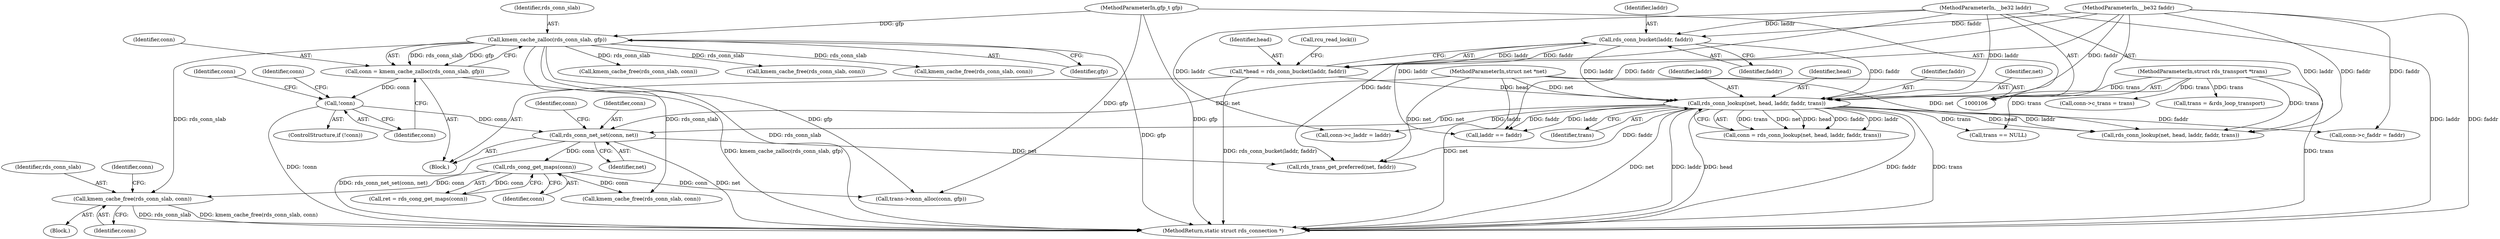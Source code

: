 digraph "1_linux_8c7188b23474cca017b3ef354c4a58456f68303a@del" {
"1000274" [label="(Call,kmem_cache_free(rds_conn_slab, conn))"];
"1000172" [label="(Call,kmem_cache_zalloc(rds_conn_slab, gfp))"];
"1000111" [label="(MethodParameterIn,gfp_t gfp)"];
"1000230" [label="(Call,rds_cong_get_maps(conn))"];
"1000210" [label="(Call,rds_conn_net_set(conn, net))"];
"1000176" [label="(Call,!conn)"];
"1000170" [label="(Call,conn = kmem_cache_zalloc(rds_conn_slab, gfp))"];
"1000131" [label="(Call,rds_conn_lookup(net, head, laddr, faddr, trans))"];
"1000107" [label="(MethodParameterIn,struct net *net)"];
"1000120" [label="(Call,*head = rds_conn_bucket(laddr, faddr))"];
"1000122" [label="(Call,rds_conn_bucket(laddr, faddr))"];
"1000108" [label="(MethodParameterIn,__be32 laddr)"];
"1000109" [label="(MethodParameterIn,__be32 faddr)"];
"1000110" [label="(MethodParameterIn,struct rds_transport *trans)"];
"1000111" [label="(MethodParameterIn,gfp_t gfp)"];
"1000173" [label="(Identifier,rds_conn_slab)"];
"1000110" [label="(MethodParameterIn,struct rds_transport *trans)"];
"1000275" [label="(Identifier,rds_conn_slab)"];
"1000131" [label="(Call,rds_conn_lookup(net, head, laddr, faddr, trans))"];
"1000109" [label="(MethodParameterIn,__be32 faddr)"];
"1000296" [label="(Call,kmem_cache_free(rds_conn_slab, conn))"];
"1000190" [label="(Call,conn->c_laddr = laddr)"];
"1000176" [label="(Call,!conn)"];
"1000276" [label="(Identifier,conn)"];
"1000235" [label="(Call,kmem_cache_free(rds_conn_slab, conn))"];
"1000270" [label="(Call,trans == NULL)"];
"1000273" [label="(Block,)"];
"1000120" [label="(Call,*head = rds_conn_bucket(laddr, faddr))"];
"1000128" [label="(Call,rcu_read_lock())"];
"1000170" [label="(Call,conn = kmem_cache_zalloc(rds_conn_slab, gfp))"];
"1000121" [label="(Identifier,head)"];
"1000107" [label="(MethodParameterIn,struct net *net)"];
"1000129" [label="(Call,conn = rds_conn_lookup(net, head, laddr, faddr, trans))"];
"1000172" [label="(Call,kmem_cache_zalloc(rds_conn_slab, gfp))"];
"1000230" [label="(Call,rds_cong_get_maps(conn))"];
"1000132" [label="(Identifier,net)"];
"1000123" [label="(Identifier,laddr)"];
"1000283" [label="(Call,conn->c_trans = trans)"];
"1000231" [label="(Identifier,conn)"];
"1000274" [label="(Call,kmem_cache_free(rds_conn_slab, conn))"];
"1000175" [label="(ControlStructure,if (!conn))"];
"1000397" [label="(Call,kmem_cache_free(rds_conn_slab, conn))"];
"1000124" [label="(Identifier,faddr)"];
"1000195" [label="(Call,conn->c_faddr = faddr)"];
"1000459" [label="(MethodReturn,static struct rds_connection *)"];
"1000171" [label="(Identifier,conn)"];
"1000122" [label="(Call,rds_conn_bucket(laddr, faddr))"];
"1000434" [label="(Call,kmem_cache_free(rds_conn_slab, conn))"];
"1000245" [label="(Call,rds_trans_get_preferred(net, faddr))"];
"1000136" [label="(Identifier,trans)"];
"1000134" [label="(Identifier,laddr)"];
"1000108" [label="(MethodParameterIn,__be32 laddr)"];
"1000188" [label="(Identifier,conn)"];
"1000421" [label="(Call,rds_conn_lookup(net, head, laddr, faddr, trans))"];
"1000212" [label="(Identifier,net)"];
"1000180" [label="(Identifier,conn)"];
"1000133" [label="(Identifier,head)"];
"1000152" [label="(Call,laddr == faddr)"];
"1000290" [label="(Call,trans->conn_alloc(conn, gfp))"];
"1000216" [label="(Identifier,conn)"];
"1000135" [label="(Identifier,faddr)"];
"1000265" [label="(Call,trans = &rds_loop_transport)"];
"1000210" [label="(Call,rds_conn_net_set(conn, net))"];
"1000228" [label="(Call,ret = rds_cong_get_maps(conn))"];
"1000177" [label="(Identifier,conn)"];
"1000113" [label="(Block,)"];
"1000174" [label="(Identifier,gfp)"];
"1000211" [label="(Identifier,conn)"];
"1000278" [label="(Identifier,conn)"];
"1000274" -> "1000273"  [label="AST: "];
"1000274" -> "1000276"  [label="CFG: "];
"1000275" -> "1000274"  [label="AST: "];
"1000276" -> "1000274"  [label="AST: "];
"1000278" -> "1000274"  [label="CFG: "];
"1000274" -> "1000459"  [label="DDG: rds_conn_slab"];
"1000274" -> "1000459"  [label="DDG: kmem_cache_free(rds_conn_slab, conn)"];
"1000172" -> "1000274"  [label="DDG: rds_conn_slab"];
"1000230" -> "1000274"  [label="DDG: conn"];
"1000172" -> "1000170"  [label="AST: "];
"1000172" -> "1000174"  [label="CFG: "];
"1000173" -> "1000172"  [label="AST: "];
"1000174" -> "1000172"  [label="AST: "];
"1000170" -> "1000172"  [label="CFG: "];
"1000172" -> "1000459"  [label="DDG: rds_conn_slab"];
"1000172" -> "1000459"  [label="DDG: gfp"];
"1000172" -> "1000170"  [label="DDG: rds_conn_slab"];
"1000172" -> "1000170"  [label="DDG: gfp"];
"1000111" -> "1000172"  [label="DDG: gfp"];
"1000172" -> "1000235"  [label="DDG: rds_conn_slab"];
"1000172" -> "1000290"  [label="DDG: gfp"];
"1000172" -> "1000296"  [label="DDG: rds_conn_slab"];
"1000172" -> "1000397"  [label="DDG: rds_conn_slab"];
"1000172" -> "1000434"  [label="DDG: rds_conn_slab"];
"1000111" -> "1000106"  [label="AST: "];
"1000111" -> "1000459"  [label="DDG: gfp"];
"1000111" -> "1000290"  [label="DDG: gfp"];
"1000230" -> "1000228"  [label="AST: "];
"1000230" -> "1000231"  [label="CFG: "];
"1000231" -> "1000230"  [label="AST: "];
"1000228" -> "1000230"  [label="CFG: "];
"1000230" -> "1000228"  [label="DDG: conn"];
"1000210" -> "1000230"  [label="DDG: conn"];
"1000230" -> "1000235"  [label="DDG: conn"];
"1000230" -> "1000290"  [label="DDG: conn"];
"1000210" -> "1000113"  [label="AST: "];
"1000210" -> "1000212"  [label="CFG: "];
"1000211" -> "1000210"  [label="AST: "];
"1000212" -> "1000210"  [label="AST: "];
"1000216" -> "1000210"  [label="CFG: "];
"1000210" -> "1000459"  [label="DDG: rds_conn_net_set(conn, net)"];
"1000210" -> "1000459"  [label="DDG: net"];
"1000176" -> "1000210"  [label="DDG: conn"];
"1000131" -> "1000210"  [label="DDG: net"];
"1000107" -> "1000210"  [label="DDG: net"];
"1000210" -> "1000245"  [label="DDG: net"];
"1000176" -> "1000175"  [label="AST: "];
"1000176" -> "1000177"  [label="CFG: "];
"1000177" -> "1000176"  [label="AST: "];
"1000180" -> "1000176"  [label="CFG: "];
"1000188" -> "1000176"  [label="CFG: "];
"1000176" -> "1000459"  [label="DDG: !conn"];
"1000170" -> "1000176"  [label="DDG: conn"];
"1000170" -> "1000113"  [label="AST: "];
"1000171" -> "1000170"  [label="AST: "];
"1000177" -> "1000170"  [label="CFG: "];
"1000170" -> "1000459"  [label="DDG: kmem_cache_zalloc(rds_conn_slab, gfp)"];
"1000131" -> "1000129"  [label="AST: "];
"1000131" -> "1000136"  [label="CFG: "];
"1000132" -> "1000131"  [label="AST: "];
"1000133" -> "1000131"  [label="AST: "];
"1000134" -> "1000131"  [label="AST: "];
"1000135" -> "1000131"  [label="AST: "];
"1000136" -> "1000131"  [label="AST: "];
"1000129" -> "1000131"  [label="CFG: "];
"1000131" -> "1000459"  [label="DDG: net"];
"1000131" -> "1000459"  [label="DDG: laddr"];
"1000131" -> "1000459"  [label="DDG: head"];
"1000131" -> "1000459"  [label="DDG: faddr"];
"1000131" -> "1000459"  [label="DDG: trans"];
"1000131" -> "1000129"  [label="DDG: trans"];
"1000131" -> "1000129"  [label="DDG: net"];
"1000131" -> "1000129"  [label="DDG: head"];
"1000131" -> "1000129"  [label="DDG: faddr"];
"1000131" -> "1000129"  [label="DDG: laddr"];
"1000107" -> "1000131"  [label="DDG: net"];
"1000120" -> "1000131"  [label="DDG: head"];
"1000122" -> "1000131"  [label="DDG: laddr"];
"1000122" -> "1000131"  [label="DDG: faddr"];
"1000108" -> "1000131"  [label="DDG: laddr"];
"1000109" -> "1000131"  [label="DDG: faddr"];
"1000110" -> "1000131"  [label="DDG: trans"];
"1000131" -> "1000152"  [label="DDG: laddr"];
"1000131" -> "1000152"  [label="DDG: faddr"];
"1000131" -> "1000190"  [label="DDG: laddr"];
"1000131" -> "1000195"  [label="DDG: faddr"];
"1000131" -> "1000245"  [label="DDG: faddr"];
"1000131" -> "1000270"  [label="DDG: trans"];
"1000131" -> "1000421"  [label="DDG: head"];
"1000131" -> "1000421"  [label="DDG: laddr"];
"1000107" -> "1000106"  [label="AST: "];
"1000107" -> "1000459"  [label="DDG: net"];
"1000107" -> "1000245"  [label="DDG: net"];
"1000107" -> "1000421"  [label="DDG: net"];
"1000120" -> "1000113"  [label="AST: "];
"1000120" -> "1000122"  [label="CFG: "];
"1000121" -> "1000120"  [label="AST: "];
"1000122" -> "1000120"  [label="AST: "];
"1000128" -> "1000120"  [label="CFG: "];
"1000120" -> "1000459"  [label="DDG: rds_conn_bucket(laddr, faddr)"];
"1000122" -> "1000120"  [label="DDG: laddr"];
"1000122" -> "1000120"  [label="DDG: faddr"];
"1000122" -> "1000124"  [label="CFG: "];
"1000123" -> "1000122"  [label="AST: "];
"1000124" -> "1000122"  [label="AST: "];
"1000108" -> "1000122"  [label="DDG: laddr"];
"1000109" -> "1000122"  [label="DDG: faddr"];
"1000108" -> "1000106"  [label="AST: "];
"1000108" -> "1000459"  [label="DDG: laddr"];
"1000108" -> "1000152"  [label="DDG: laddr"];
"1000108" -> "1000190"  [label="DDG: laddr"];
"1000108" -> "1000421"  [label="DDG: laddr"];
"1000109" -> "1000106"  [label="AST: "];
"1000109" -> "1000459"  [label="DDG: faddr"];
"1000109" -> "1000152"  [label="DDG: faddr"];
"1000109" -> "1000195"  [label="DDG: faddr"];
"1000109" -> "1000245"  [label="DDG: faddr"];
"1000109" -> "1000421"  [label="DDG: faddr"];
"1000110" -> "1000106"  [label="AST: "];
"1000110" -> "1000459"  [label="DDG: trans"];
"1000110" -> "1000265"  [label="DDG: trans"];
"1000110" -> "1000270"  [label="DDG: trans"];
"1000110" -> "1000283"  [label="DDG: trans"];
"1000110" -> "1000421"  [label="DDG: trans"];
}
